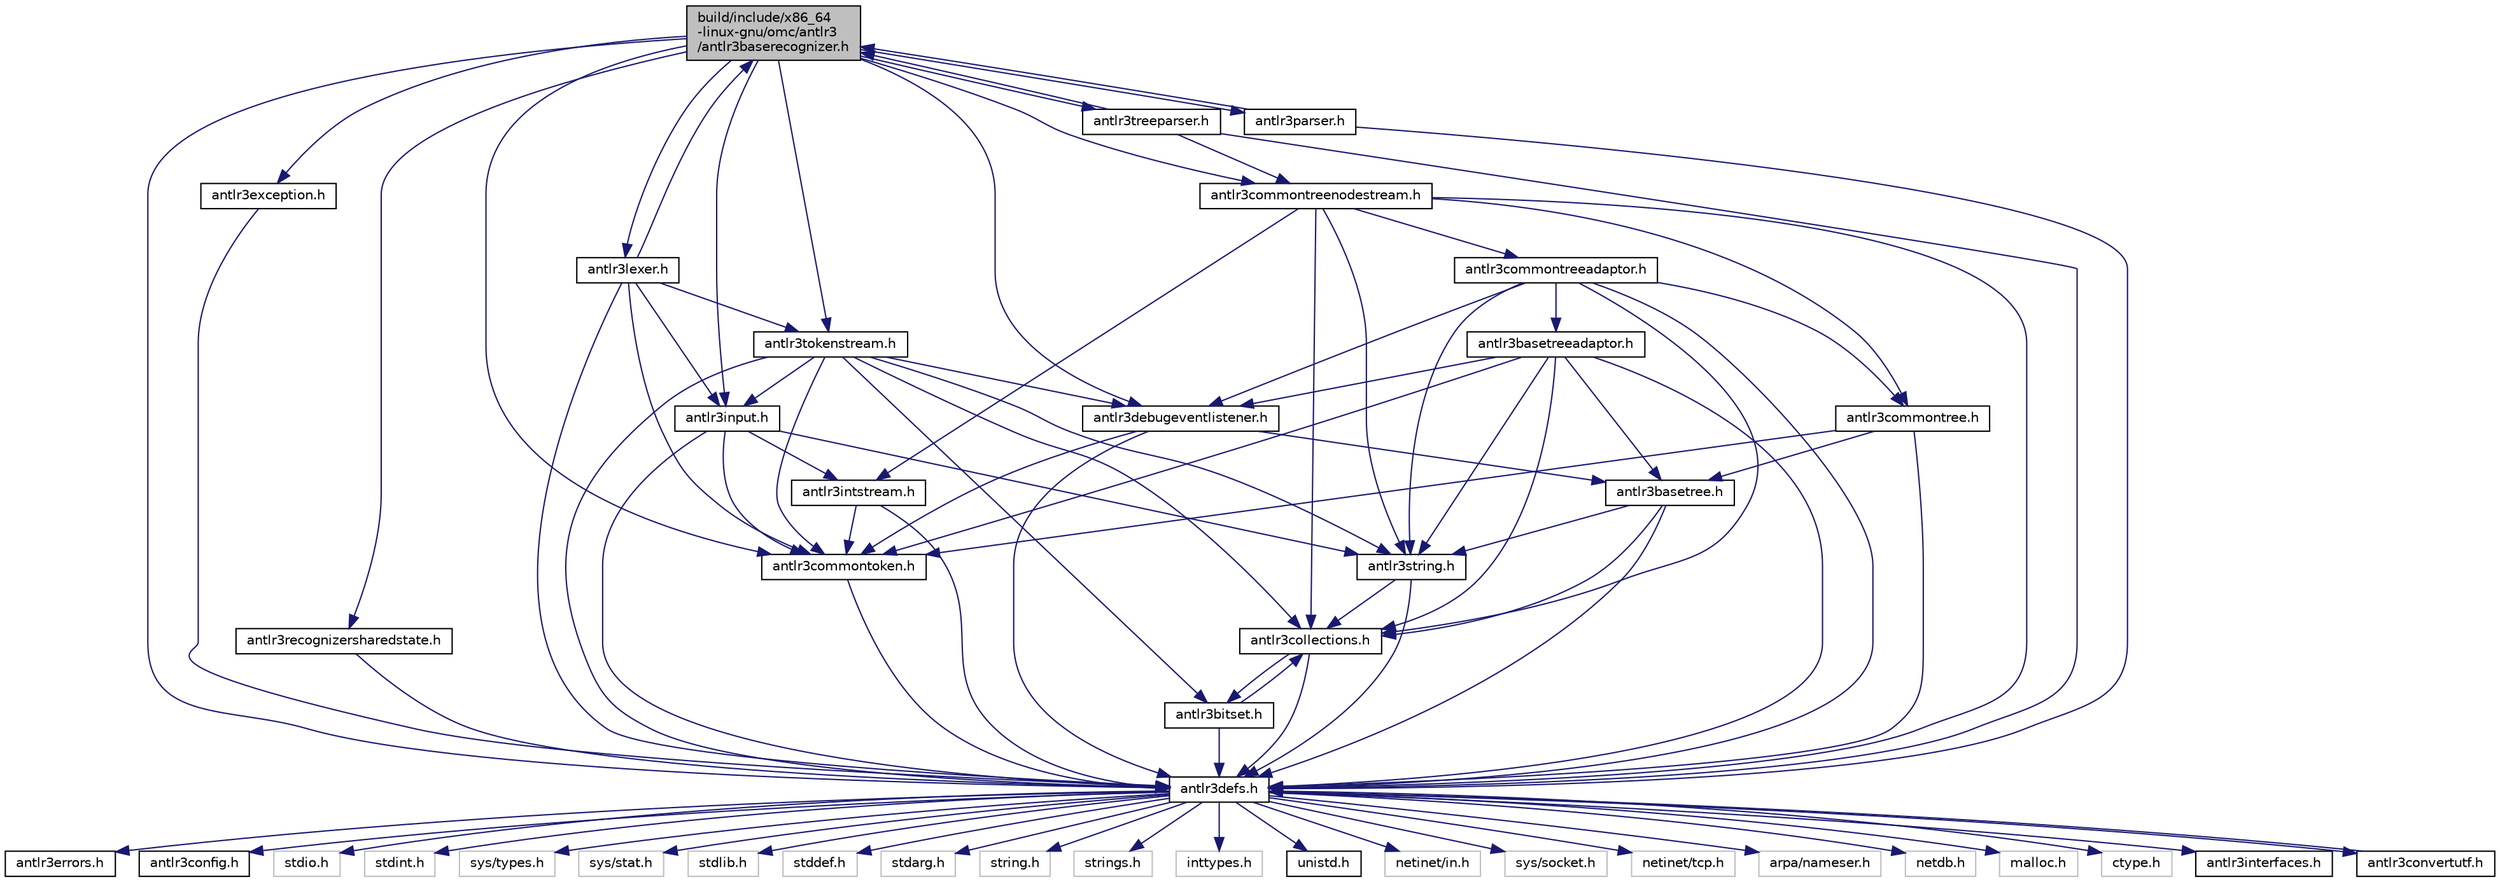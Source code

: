 digraph "build/include/x86_64-linux-gnu/omc/antlr3/antlr3baserecognizer.h"
{
  edge [fontname="Helvetica",fontsize="10",labelfontname="Helvetica",labelfontsize="10"];
  node [fontname="Helvetica",fontsize="10",shape=record];
  Node0 [label="build/include/x86_64\l-linux-gnu/omc/antlr3\l/antlr3baserecognizer.h",height=0.2,width=0.4,color="black", fillcolor="grey75", style="filled", fontcolor="black"];
  Node0 -> Node1 [color="midnightblue",fontsize="10",style="solid",fontname="Helvetica"];
  Node1 [label="antlr3defs.h",height=0.2,width=0.4,color="black", fillcolor="white", style="filled",URL="$d3/d65/build_2include_2x86__64-linux-gnu_2omc_2antlr3_2antlr3defs_8h.html"];
  Node1 -> Node2 [color="midnightblue",fontsize="10",style="solid",fontname="Helvetica"];
  Node2 [label="antlr3errors.h",height=0.2,width=0.4,color="black", fillcolor="white", style="filled",URL="$d8/d97/build_2include_2x86__64-linux-gnu_2omc_2antlr3_2antlr3errors_8h.html"];
  Node1 -> Node3 [color="midnightblue",fontsize="10",style="solid",fontname="Helvetica"];
  Node3 [label="antlr3config.h",height=0.2,width=0.4,color="black", fillcolor="white", style="filled",URL="$de/de1/build_2include_2x86__64-linux-gnu_2omc_2antlr3_2antlr3config_8h.html"];
  Node1 -> Node4 [color="midnightblue",fontsize="10",style="solid",fontname="Helvetica"];
  Node4 [label="stdio.h",height=0.2,width=0.4,color="grey75", fillcolor="white", style="filled"];
  Node1 -> Node5 [color="midnightblue",fontsize="10",style="solid",fontname="Helvetica"];
  Node5 [label="stdint.h",height=0.2,width=0.4,color="grey75", fillcolor="white", style="filled"];
  Node1 -> Node6 [color="midnightblue",fontsize="10",style="solid",fontname="Helvetica"];
  Node6 [label="sys/types.h",height=0.2,width=0.4,color="grey75", fillcolor="white", style="filled"];
  Node1 -> Node7 [color="midnightblue",fontsize="10",style="solid",fontname="Helvetica"];
  Node7 [label="sys/stat.h",height=0.2,width=0.4,color="grey75", fillcolor="white", style="filled"];
  Node1 -> Node8 [color="midnightblue",fontsize="10",style="solid",fontname="Helvetica"];
  Node8 [label="stdlib.h",height=0.2,width=0.4,color="grey75", fillcolor="white", style="filled"];
  Node1 -> Node9 [color="midnightblue",fontsize="10",style="solid",fontname="Helvetica"];
  Node9 [label="stddef.h",height=0.2,width=0.4,color="grey75", fillcolor="white", style="filled"];
  Node1 -> Node10 [color="midnightblue",fontsize="10",style="solid",fontname="Helvetica"];
  Node10 [label="stdarg.h",height=0.2,width=0.4,color="grey75", fillcolor="white", style="filled"];
  Node1 -> Node11 [color="midnightblue",fontsize="10",style="solid",fontname="Helvetica"];
  Node11 [label="string.h",height=0.2,width=0.4,color="grey75", fillcolor="white", style="filled"];
  Node1 -> Node12 [color="midnightblue",fontsize="10",style="solid",fontname="Helvetica"];
  Node12 [label="strings.h",height=0.2,width=0.4,color="grey75", fillcolor="white", style="filled"];
  Node1 -> Node13 [color="midnightblue",fontsize="10",style="solid",fontname="Helvetica"];
  Node13 [label="inttypes.h",height=0.2,width=0.4,color="grey75", fillcolor="white", style="filled"];
  Node1 -> Node14 [color="midnightblue",fontsize="10",style="solid",fontname="Helvetica"];
  Node14 [label="unistd.h",height=0.2,width=0.4,color="black", fillcolor="white", style="filled",URL="$da/d6f/unistd_8h.html"];
  Node1 -> Node15 [color="midnightblue",fontsize="10",style="solid",fontname="Helvetica"];
  Node15 [label="netinet/in.h",height=0.2,width=0.4,color="grey75", fillcolor="white", style="filled"];
  Node1 -> Node16 [color="midnightblue",fontsize="10",style="solid",fontname="Helvetica"];
  Node16 [label="sys/socket.h",height=0.2,width=0.4,color="grey75", fillcolor="white", style="filled"];
  Node1 -> Node17 [color="midnightblue",fontsize="10",style="solid",fontname="Helvetica"];
  Node17 [label="netinet/tcp.h",height=0.2,width=0.4,color="grey75", fillcolor="white", style="filled"];
  Node1 -> Node18 [color="midnightblue",fontsize="10",style="solid",fontname="Helvetica"];
  Node18 [label="arpa/nameser.h",height=0.2,width=0.4,color="grey75", fillcolor="white", style="filled"];
  Node1 -> Node19 [color="midnightblue",fontsize="10",style="solid",fontname="Helvetica"];
  Node19 [label="netdb.h",height=0.2,width=0.4,color="grey75", fillcolor="white", style="filled"];
  Node1 -> Node20 [color="midnightblue",fontsize="10",style="solid",fontname="Helvetica"];
  Node20 [label="malloc.h",height=0.2,width=0.4,color="grey75", fillcolor="white", style="filled"];
  Node1 -> Node21 [color="midnightblue",fontsize="10",style="solid",fontname="Helvetica"];
  Node21 [label="ctype.h",height=0.2,width=0.4,color="grey75", fillcolor="white", style="filled"];
  Node1 -> Node22 [color="midnightblue",fontsize="10",style="solid",fontname="Helvetica"];
  Node22 [label="antlr3interfaces.h",height=0.2,width=0.4,color="black", fillcolor="white", style="filled",URL="$d8/d7e/build_2include_2x86__64-linux-gnu_2omc_2antlr3_2antlr3interfaces_8h.html"];
  Node1 -> Node23 [color="midnightblue",fontsize="10",style="solid",fontname="Helvetica"];
  Node23 [label="antlr3convertutf.h",height=0.2,width=0.4,color="black", fillcolor="white", style="filled",URL="$d5/d4b/build_2include_2x86__64-linux-gnu_2omc_2antlr3_2antlr3convertutf_8h.html"];
  Node23 -> Node1 [color="midnightblue",fontsize="10",style="solid",fontname="Helvetica"];
  Node0 -> Node24 [color="midnightblue",fontsize="10",style="solid",fontname="Helvetica"];
  Node24 [label="antlr3exception.h",height=0.2,width=0.4,color="black", fillcolor="white", style="filled",URL="$de/dcf/build_2include_2x86__64-linux-gnu_2omc_2antlr3_2antlr3exception_8h.html"];
  Node24 -> Node1 [color="midnightblue",fontsize="10",style="solid",fontname="Helvetica"];
  Node0 -> Node25 [color="midnightblue",fontsize="10",style="solid",fontname="Helvetica"];
  Node25 [label="antlr3input.h",height=0.2,width=0.4,color="black", fillcolor="white", style="filled",URL="$da/d5d/build_2include_2x86__64-linux-gnu_2omc_2antlr3_2antlr3input_8h.html"];
  Node25 -> Node1 [color="midnightblue",fontsize="10",style="solid",fontname="Helvetica"];
  Node25 -> Node26 [color="midnightblue",fontsize="10",style="solid",fontname="Helvetica"];
  Node26 [label="antlr3string.h",height=0.2,width=0.4,color="black", fillcolor="white", style="filled",URL="$dc/df3/build_2include_2x86__64-linux-gnu_2omc_2antlr3_2antlr3string_8h.html"];
  Node26 -> Node1 [color="midnightblue",fontsize="10",style="solid",fontname="Helvetica"];
  Node26 -> Node27 [color="midnightblue",fontsize="10",style="solid",fontname="Helvetica"];
  Node27 [label="antlr3collections.h",height=0.2,width=0.4,color="black", fillcolor="white", style="filled",URL="$df/d35/build_2include_2x86__64-linux-gnu_2omc_2antlr3_2antlr3collections_8h.html"];
  Node27 -> Node1 [color="midnightblue",fontsize="10",style="solid",fontname="Helvetica"];
  Node27 -> Node28 [color="midnightblue",fontsize="10",style="solid",fontname="Helvetica"];
  Node28 [label="antlr3bitset.h",height=0.2,width=0.4,color="black", fillcolor="white", style="filled",URL="$d2/d66/build_2include_2x86__64-linux-gnu_2omc_2antlr3_2antlr3bitset_8h.html"];
  Node28 -> Node1 [color="midnightblue",fontsize="10",style="solid",fontname="Helvetica"];
  Node28 -> Node27 [color="midnightblue",fontsize="10",style="solid",fontname="Helvetica"];
  Node25 -> Node29 [color="midnightblue",fontsize="10",style="solid",fontname="Helvetica"];
  Node29 [label="antlr3commontoken.h",height=0.2,width=0.4,color="black", fillcolor="white", style="filled",URL="$d0/d52/build_2include_2x86__64-linux-gnu_2omc_2antlr3_2antlr3commontoken_8h.html",tooltip="Defines the interface for a common token. "];
  Node29 -> Node1 [color="midnightblue",fontsize="10",style="solid",fontname="Helvetica"];
  Node25 -> Node30 [color="midnightblue",fontsize="10",style="solid",fontname="Helvetica"];
  Node30 [label="antlr3intstream.h",height=0.2,width=0.4,color="black", fillcolor="white", style="filled",URL="$db/d83/build_2include_2x86__64-linux-gnu_2omc_2antlr3_2antlr3intstream_8h.html"];
  Node30 -> Node1 [color="midnightblue",fontsize="10",style="solid",fontname="Helvetica"];
  Node30 -> Node29 [color="midnightblue",fontsize="10",style="solid",fontname="Helvetica"];
  Node0 -> Node31 [color="midnightblue",fontsize="10",style="solid",fontname="Helvetica"];
  Node31 [label="antlr3tokenstream.h",height=0.2,width=0.4,color="black", fillcolor="white", style="filled",URL="$d7/d67/build_2include_2x86__64-linux-gnu_2omc_2antlr3_2antlr3tokenstream_8h.html"];
  Node31 -> Node1 [color="midnightblue",fontsize="10",style="solid",fontname="Helvetica"];
  Node31 -> Node26 [color="midnightblue",fontsize="10",style="solid",fontname="Helvetica"];
  Node31 -> Node27 [color="midnightblue",fontsize="10",style="solid",fontname="Helvetica"];
  Node31 -> Node25 [color="midnightblue",fontsize="10",style="solid",fontname="Helvetica"];
  Node31 -> Node29 [color="midnightblue",fontsize="10",style="solid",fontname="Helvetica"];
  Node31 -> Node28 [color="midnightblue",fontsize="10",style="solid",fontname="Helvetica"];
  Node31 -> Node32 [color="midnightblue",fontsize="10",style="solid",fontname="Helvetica"];
  Node32 [label="antlr3debugeventlistener.h",height=0.2,width=0.4,color="black", fillcolor="white", style="filled",URL="$da/d2e/build_2include_2x86__64-linux-gnu_2omc_2antlr3_2antlr3debugeventlistener_8h.html"];
  Node32 -> Node1 [color="midnightblue",fontsize="10",style="solid",fontname="Helvetica"];
  Node32 -> Node33 [color="midnightblue",fontsize="10",style="solid",fontname="Helvetica"];
  Node33 [label="antlr3basetree.h",height=0.2,width=0.4,color="black", fillcolor="white", style="filled",URL="$d5/dfb/build_2include_2x86__64-linux-gnu_2omc_2antlr3_2antlr3basetree_8h.html"];
  Node33 -> Node1 [color="midnightblue",fontsize="10",style="solid",fontname="Helvetica"];
  Node33 -> Node27 [color="midnightblue",fontsize="10",style="solid",fontname="Helvetica"];
  Node33 -> Node26 [color="midnightblue",fontsize="10",style="solid",fontname="Helvetica"];
  Node32 -> Node29 [color="midnightblue",fontsize="10",style="solid",fontname="Helvetica"];
  Node0 -> Node29 [color="midnightblue",fontsize="10",style="solid",fontname="Helvetica"];
  Node0 -> Node34 [color="midnightblue",fontsize="10",style="solid",fontname="Helvetica"];
  Node34 [label="antlr3commontreenodestream.h",height=0.2,width=0.4,color="black", fillcolor="white", style="filled",URL="$d1/dbb/build_2include_2x86__64-linux-gnu_2omc_2antlr3_2antlr3commontreenodestream_8h.html"];
  Node34 -> Node1 [color="midnightblue",fontsize="10",style="solid",fontname="Helvetica"];
  Node34 -> Node35 [color="midnightblue",fontsize="10",style="solid",fontname="Helvetica"];
  Node35 [label="antlr3commontreeadaptor.h",height=0.2,width=0.4,color="black", fillcolor="white", style="filled",URL="$d1/d4b/build_2include_2x86__64-linux-gnu_2omc_2antlr3_2antlr3commontreeadaptor_8h.html"];
  Node35 -> Node1 [color="midnightblue",fontsize="10",style="solid",fontname="Helvetica"];
  Node35 -> Node27 [color="midnightblue",fontsize="10",style="solid",fontname="Helvetica"];
  Node35 -> Node26 [color="midnightblue",fontsize="10",style="solid",fontname="Helvetica"];
  Node35 -> Node36 [color="midnightblue",fontsize="10",style="solid",fontname="Helvetica"];
  Node36 [label="antlr3basetreeadaptor.h",height=0.2,width=0.4,color="black", fillcolor="white", style="filled",URL="$d1/d70/build_2include_2x86__64-linux-gnu_2omc_2antlr3_2antlr3basetreeadaptor_8h.html"];
  Node36 -> Node1 [color="midnightblue",fontsize="10",style="solid",fontname="Helvetica"];
  Node36 -> Node27 [color="midnightblue",fontsize="10",style="solid",fontname="Helvetica"];
  Node36 -> Node26 [color="midnightblue",fontsize="10",style="solid",fontname="Helvetica"];
  Node36 -> Node33 [color="midnightblue",fontsize="10",style="solid",fontname="Helvetica"];
  Node36 -> Node29 [color="midnightblue",fontsize="10",style="solid",fontname="Helvetica"];
  Node36 -> Node32 [color="midnightblue",fontsize="10",style="solid",fontname="Helvetica"];
  Node35 -> Node37 [color="midnightblue",fontsize="10",style="solid",fontname="Helvetica"];
  Node37 [label="antlr3commontree.h",height=0.2,width=0.4,color="black", fillcolor="white", style="filled",URL="$da/d97/build_2include_2x86__64-linux-gnu_2omc_2antlr3_2antlr3commontree_8h.html"];
  Node37 -> Node1 [color="midnightblue",fontsize="10",style="solid",fontname="Helvetica"];
  Node37 -> Node33 [color="midnightblue",fontsize="10",style="solid",fontname="Helvetica"];
  Node37 -> Node29 [color="midnightblue",fontsize="10",style="solid",fontname="Helvetica"];
  Node35 -> Node32 [color="midnightblue",fontsize="10",style="solid",fontname="Helvetica"];
  Node34 -> Node37 [color="midnightblue",fontsize="10",style="solid",fontname="Helvetica"];
  Node34 -> Node27 [color="midnightblue",fontsize="10",style="solid",fontname="Helvetica"];
  Node34 -> Node30 [color="midnightblue",fontsize="10",style="solid",fontname="Helvetica"];
  Node34 -> Node26 [color="midnightblue",fontsize="10",style="solid",fontname="Helvetica"];
  Node0 -> Node32 [color="midnightblue",fontsize="10",style="solid",fontname="Helvetica"];
  Node0 -> Node38 [color="midnightblue",fontsize="10",style="solid",fontname="Helvetica"];
  Node38 [label="antlr3recognizersharedstate.h",height=0.2,width=0.4,color="black", fillcolor="white", style="filled",URL="$df/d62/build_2include_2x86__64-linux-gnu_2omc_2antlr3_2antlr3recognizersharedstate_8h.html"];
  Node38 -> Node1 [color="midnightblue",fontsize="10",style="solid",fontname="Helvetica"];
  Node0 -> Node39 [color="midnightblue",fontsize="10",style="solid",fontname="Helvetica"];
  Node39 [label="antlr3lexer.h",height=0.2,width=0.4,color="black", fillcolor="white", style="filled",URL="$d0/de5/build_2include_2x86__64-linux-gnu_2omc_2antlr3_2antlr3lexer_8h.html"];
  Node39 -> Node1 [color="midnightblue",fontsize="10",style="solid",fontname="Helvetica"];
  Node39 -> Node25 [color="midnightblue",fontsize="10",style="solid",fontname="Helvetica"];
  Node39 -> Node29 [color="midnightblue",fontsize="10",style="solid",fontname="Helvetica"];
  Node39 -> Node31 [color="midnightblue",fontsize="10",style="solid",fontname="Helvetica"];
  Node39 -> Node0 [color="midnightblue",fontsize="10",style="solid",fontname="Helvetica"];
  Node0 -> Node40 [color="midnightblue",fontsize="10",style="solid",fontname="Helvetica"];
  Node40 [label="antlr3parser.h",height=0.2,width=0.4,color="black", fillcolor="white", style="filled",URL="$de/d69/build_2include_2x86__64-linux-gnu_2omc_2antlr3_2antlr3parser_8h.html"];
  Node40 -> Node1 [color="midnightblue",fontsize="10",style="solid",fontname="Helvetica"];
  Node40 -> Node0 [color="midnightblue",fontsize="10",style="solid",fontname="Helvetica"];
  Node0 -> Node41 [color="midnightblue",fontsize="10",style="solid",fontname="Helvetica"];
  Node41 [label="antlr3treeparser.h",height=0.2,width=0.4,color="black", fillcolor="white", style="filled",URL="$d4/d70/build_2include_2x86__64-linux-gnu_2omc_2antlr3_2antlr3treeparser_8h.html"];
  Node41 -> Node1 [color="midnightblue",fontsize="10",style="solid",fontname="Helvetica"];
  Node41 -> Node0 [color="midnightblue",fontsize="10",style="solid",fontname="Helvetica"];
  Node41 -> Node34 [color="midnightblue",fontsize="10",style="solid",fontname="Helvetica"];
}
